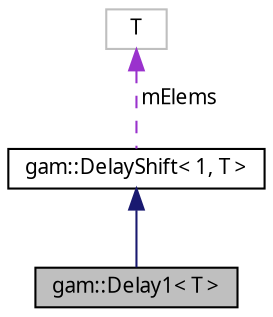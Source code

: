 digraph "gam::Delay1&lt; T &gt;"
{
 // LATEX_PDF_SIZE
  bgcolor="transparent";
  edge [fontname="FreeSans.ttf",fontsize="10",labelfontname="FreeSans.ttf",labelfontsize="10"];
  node [fontname="FreeSans.ttf",fontsize="10",shape=record];
  Node1 [label="gam::Delay1\< T \>",height=0.2,width=0.4,color="black", fillcolor="grey75", style="filled", fontcolor="black",tooltip="One sample delay. Returns last input sample."];
  Node2 -> Node1 [dir="back",color="midnightblue",fontsize="10",style="solid",fontname="FreeSans.ttf"];
  Node2 [label="gam::DelayShift\< 1, T \>",height=0.2,width=0.4,color="black",URL="$classgam_1_1_delay_shift.html",tooltip=" "];
  Node3 -> Node2 [dir="back",color="darkorchid3",fontsize="10",style="dashed",label=" mElems" ,fontname="FreeSans.ttf"];
  Node3 [label="T",height=0.2,width=0.4,color="grey75",tooltip=" "];
}
